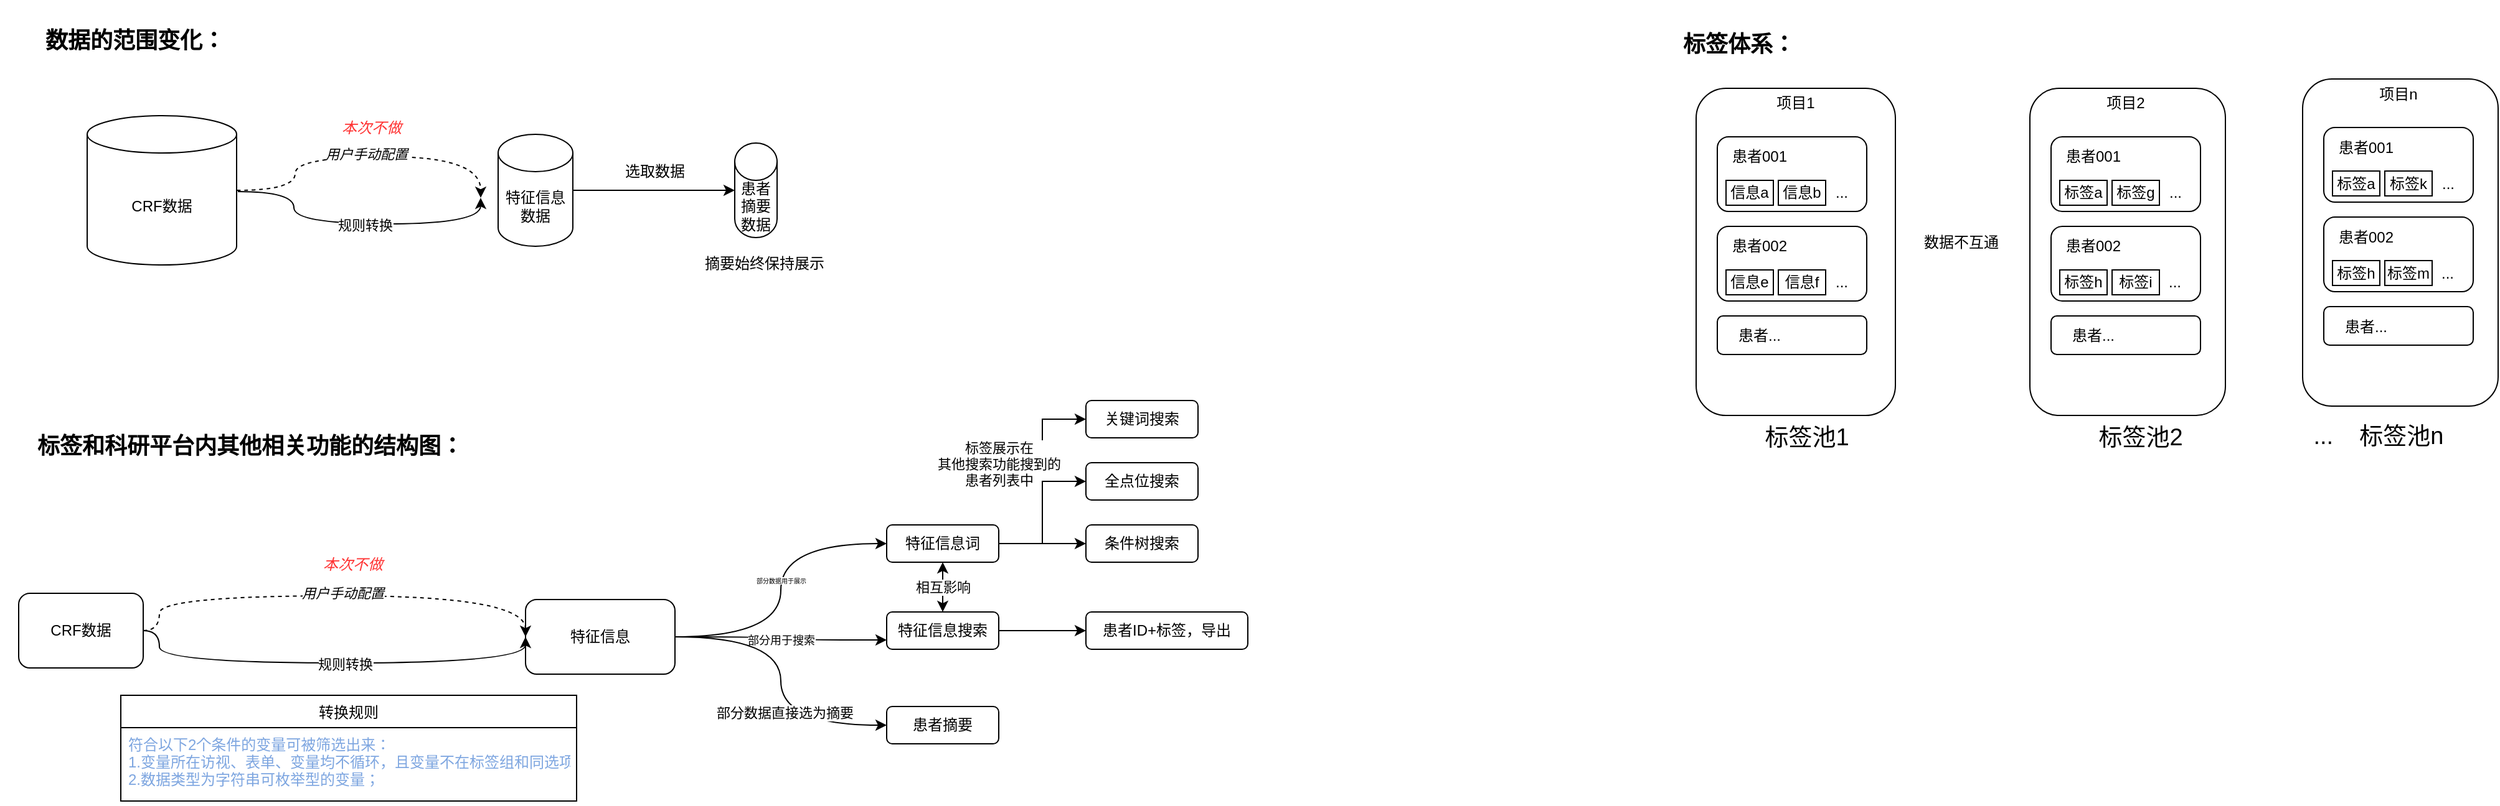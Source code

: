 <mxfile version="14.9.0" type="github">
  <diagram id="e9DhDae4qt_Jvad4-YHW" name="第 1 页">
    <mxGraphModel dx="1149" dy="2592" grid="0" gridSize="10" guides="1" tooltips="1" connect="1" arrows="1" fold="1" page="1" pageScale="1" pageWidth="1200" pageHeight="1920" math="0" shadow="0">
      <root>
        <mxCell id="0" />
        <mxCell id="1" parent="0" />
        <mxCell id="gbj-Aj7GcS96Cu6Ub37i-30" value="" style="rounded=1;whiteSpace=wrap;html=1;" parent="1" vertex="1">
          <mxGeometry x="1442" y="-1653" width="160" height="263" as="geometry" />
        </mxCell>
        <mxCell id="gbj-Aj7GcS96Cu6Ub37i-33" value="" style="rounded=1;whiteSpace=wrap;html=1;" parent="1" vertex="1">
          <mxGeometry x="1459" y="-1614" width="120" height="60" as="geometry" />
        </mxCell>
        <mxCell id="vF8Mc53fpWhSX6O-4FHy-10" value="摘要始终保持展示" style="text;html=1;align=center;verticalAlign=middle;whiteSpace=wrap;rounded=0;fontStyle=0" parent="1" vertex="1">
          <mxGeometry x="639" y="-1537" width="110" height="50" as="geometry" />
        </mxCell>
        <mxCell id="vF8Mc53fpWhSX6O-4FHy-37" style="edgeStyle=orthogonalEdgeStyle;rounded=0;orthogonalLoop=1;jettySize=auto;elbow=vertical;html=1;exitX=1;exitY=0.5;exitDx=0;exitDy=0;entryX=0;entryY=0.5;entryDx=0;entryDy=0;curved=1;" parent="1" source="vF8Mc53fpWhSX6O-4FHy-11" target="vF8Mc53fpWhSX6O-4FHy-26" edge="1">
          <mxGeometry relative="1" as="geometry" />
        </mxCell>
        <mxCell id="vF8Mc53fpWhSX6O-4FHy-63" value="部分数据用于展示" style="edgeLabel;html=1;align=center;verticalAlign=middle;resizable=0;points=[];fontSize=5;" parent="vF8Mc53fpWhSX6O-4FHy-37" vertex="1" connectable="0">
          <mxGeometry x="0.073" relative="1" as="geometry">
            <mxPoint as="offset" />
          </mxGeometry>
        </mxCell>
        <mxCell id="vF8Mc53fpWhSX6O-4FHy-38" style="edgeStyle=orthogonalEdgeStyle;curved=1;rounded=0;orthogonalLoop=1;jettySize=auto;html=1;exitX=1;exitY=0.5;exitDx=0;exitDy=0;entryX=0;entryY=0.75;entryDx=0;entryDy=0;" parent="1" source="vF8Mc53fpWhSX6O-4FHy-11" target="vF8Mc53fpWhSX6O-4FHy-27" edge="1">
          <mxGeometry relative="1" as="geometry" />
        </mxCell>
        <mxCell id="vF8Mc53fpWhSX6O-4FHy-64" value="&lt;font style=&quot;font-size: 9px&quot;&gt;部分用于搜索&lt;/font&gt;" style="edgeLabel;html=1;align=center;verticalAlign=middle;resizable=0;points=[];fontSize=5;" parent="vF8Mc53fpWhSX6O-4FHy-38" vertex="1" connectable="0">
          <mxGeometry x="0.015" relative="1" as="geometry">
            <mxPoint as="offset" />
          </mxGeometry>
        </mxCell>
        <mxCell id="vF8Mc53fpWhSX6O-4FHy-39" style="edgeStyle=orthogonalEdgeStyle;curved=1;rounded=0;orthogonalLoop=1;jettySize=auto;html=1;exitX=1;exitY=0.5;exitDx=0;exitDy=0;entryX=0;entryY=0.5;entryDx=0;entryDy=0;" parent="1" source="vF8Mc53fpWhSX6O-4FHy-11" target="vF8Mc53fpWhSX6O-4FHy-29" edge="1">
          <mxGeometry relative="1" as="geometry" />
        </mxCell>
        <mxCell id="vF8Mc53fpWhSX6O-4FHy-55" value="部分数据直接选为摘要" style="edgeLabel;html=1;align=center;verticalAlign=middle;resizable=0;points=[];fontStyle=0" parent="vF8Mc53fpWhSX6O-4FHy-39" vertex="1" connectable="0">
          <mxGeometry x="0.272" y="3" relative="1" as="geometry">
            <mxPoint y="-8" as="offset" />
          </mxGeometry>
        </mxCell>
        <mxCell id="vF8Mc53fpWhSX6O-4FHy-11" value="特征信息" style="rounded=1;whiteSpace=wrap;html=1;" parent="1" vertex="1">
          <mxGeometry x="502" y="-1242" width="120" height="60" as="geometry" />
        </mxCell>
        <mxCell id="gbj-Aj7GcS96Cu6Ub37i-98" style="edgeStyle=orthogonalEdgeStyle;curved=1;rounded=0;orthogonalLoop=1;jettySize=auto;html=1;exitX=1;exitY=0.5;exitDx=0;exitDy=0;exitPerimeter=0;entryX=0;entryY=0.5;entryDx=0;entryDy=0;entryPerimeter=0;fontSize=19;" parent="1" source="vF8Mc53fpWhSX6O-4FHy-12" target="vF8Mc53fpWhSX6O-4FHy-14" edge="1">
          <mxGeometry relative="1" as="geometry" />
        </mxCell>
        <mxCell id="vF8Mc53fpWhSX6O-4FHy-12" value="&lt;span&gt;特征信息数据&lt;/span&gt;" style="shape=cylinder3;whiteSpace=wrap;html=1;boundedLbl=1;backgroundOutline=1;size=15;" parent="1" vertex="1">
          <mxGeometry x="480" y="-1616" width="60" height="90" as="geometry" />
        </mxCell>
        <mxCell id="vF8Mc53fpWhSX6O-4FHy-13" value="CRF数据" style="shape=cylinder3;whiteSpace=wrap;html=1;boundedLbl=1;backgroundOutline=1;size=15;" parent="1" vertex="1">
          <mxGeometry x="150" y="-1631" width="120" height="120" as="geometry" />
        </mxCell>
        <mxCell id="vF8Mc53fpWhSX6O-4FHy-14" value="患者摘要数据" style="shape=cylinder3;whiteSpace=wrap;html=1;boundedLbl=1;backgroundOutline=1;size=15;" parent="1" vertex="1">
          <mxGeometry x="670" y="-1609" width="34" height="76" as="geometry" />
        </mxCell>
        <mxCell id="vF8Mc53fpWhSX6O-4FHy-24" style="edgeStyle=orthogonalEdgeStyle;rounded=0;orthogonalLoop=1;jettySize=auto;html=1;entryX=0;entryY=0.5;entryDx=0;entryDy=0;exitX=0;exitY=0.5;exitDx=0;exitDy=0;" parent="1" source="vF8Mc53fpWhSX6O-4FHy-11" target="vF8Mc53fpWhSX6O-4FHy-11" edge="1">
          <mxGeometry relative="1" as="geometry" />
        </mxCell>
        <mxCell id="gbj-Aj7GcS96Cu6Ub37i-1" style="edgeStyle=orthogonalEdgeStyle;curved=1;rounded=0;orthogonalLoop=1;jettySize=auto;html=1;exitX=1;exitY=0.5;exitDx=0;exitDy=0;entryX=0;entryY=0.5;entryDx=0;entryDy=0;dashed=1;" parent="1" source="vF8Mc53fpWhSX6O-4FHy-18" target="vF8Mc53fpWhSX6O-4FHy-11" edge="1">
          <mxGeometry relative="1" as="geometry">
            <Array as="points">
              <mxPoint x="208" y="-1245" />
              <mxPoint x="502" y="-1245" />
            </Array>
          </mxGeometry>
        </mxCell>
        <mxCell id="gbj-Aj7GcS96Cu6Ub37i-3" value="&lt;i&gt;用户手动配置&lt;/i&gt;" style="edgeLabel;html=1;align=center;verticalAlign=middle;resizable=0;points=[];" parent="gbj-Aj7GcS96Cu6Ub37i-1" vertex="1" connectable="0">
          <mxGeometry x="0.023" y="2" relative="1" as="geometry">
            <mxPoint as="offset" />
          </mxGeometry>
        </mxCell>
        <mxCell id="gbj-Aj7GcS96Cu6Ub37i-2" style="edgeStyle=orthogonalEdgeStyle;curved=1;rounded=0;orthogonalLoop=1;jettySize=auto;html=1;exitX=1;exitY=0.5;exitDx=0;exitDy=0;entryX=0;entryY=0.5;entryDx=0;entryDy=0;" parent="1" source="vF8Mc53fpWhSX6O-4FHy-18" target="vF8Mc53fpWhSX6O-4FHy-11" edge="1">
          <mxGeometry relative="1" as="geometry">
            <Array as="points">
              <mxPoint x="208" y="-1191" />
              <mxPoint x="502" y="-1191" />
            </Array>
          </mxGeometry>
        </mxCell>
        <mxCell id="gbj-Aj7GcS96Cu6Ub37i-4" value="规则转换" style="edgeLabel;html=1;align=center;verticalAlign=middle;resizable=0;points=[];" parent="gbj-Aj7GcS96Cu6Ub37i-2" vertex="1" connectable="0">
          <mxGeometry x="0.059" y="-1" relative="1" as="geometry">
            <mxPoint as="offset" />
          </mxGeometry>
        </mxCell>
        <mxCell id="vF8Mc53fpWhSX6O-4FHy-18" value="CRF数据" style="rounded=1;whiteSpace=wrap;html=1;" parent="1" vertex="1">
          <mxGeometry x="95" y="-1247" width="100" height="60" as="geometry" />
        </mxCell>
        <mxCell id="vF8Mc53fpWhSX6O-4FHy-51" style="edgeStyle=elbowEdgeStyle;rounded=0;orthogonalLoop=1;jettySize=auto;html=1;exitX=1;exitY=0.5;exitDx=0;exitDy=0;entryX=0;entryY=0.5;entryDx=0;entryDy=0;" parent="1" source="vF8Mc53fpWhSX6O-4FHy-26" target="vF8Mc53fpWhSX6O-4FHy-48" edge="1">
          <mxGeometry relative="1" as="geometry" />
        </mxCell>
        <mxCell id="vF8Mc53fpWhSX6O-4FHy-52" value="标签展示在&lt;br&gt;其他搜索功能搜到的&lt;br&gt;患者列表中" style="edgeLabel;html=1;align=center;verticalAlign=middle;resizable=0;points=[];" parent="vF8Mc53fpWhSX6O-4FHy-51" vertex="1" connectable="0">
          <mxGeometry x="0.126" relative="1" as="geometry">
            <mxPoint x="-35" y="-4" as="offset" />
          </mxGeometry>
        </mxCell>
        <mxCell id="vF8Mc53fpWhSX6O-4FHy-53" style="edgeStyle=elbowEdgeStyle;rounded=0;orthogonalLoop=1;jettySize=auto;html=1;exitX=1;exitY=0.5;exitDx=0;exitDy=0;" parent="1" source="vF8Mc53fpWhSX6O-4FHy-26" target="vF8Mc53fpWhSX6O-4FHy-49" edge="1">
          <mxGeometry relative="1" as="geometry" />
        </mxCell>
        <mxCell id="vF8Mc53fpWhSX6O-4FHy-54" style="edgeStyle=elbowEdgeStyle;rounded=0;orthogonalLoop=1;jettySize=auto;html=1;exitX=1;exitY=0.5;exitDx=0;exitDy=0;entryX=0;entryY=0.5;entryDx=0;entryDy=0;" parent="1" source="vF8Mc53fpWhSX6O-4FHy-26" target="vF8Mc53fpWhSX6O-4FHy-50" edge="1">
          <mxGeometry relative="1" as="geometry" />
        </mxCell>
        <mxCell id="vF8Mc53fpWhSX6O-4FHy-26" value="特征信息词" style="rounded=1;whiteSpace=wrap;html=1;" parent="1" vertex="1">
          <mxGeometry x="792" y="-1302" width="90" height="30" as="geometry" />
        </mxCell>
        <mxCell id="vF8Mc53fpWhSX6O-4FHy-33" style="edgeStyle=orthogonalEdgeStyle;rounded=0;orthogonalLoop=1;jettySize=auto;html=1;exitX=1;exitY=0.5;exitDx=0;exitDy=0;entryX=0;entryY=0.5;entryDx=0;entryDy=0;" parent="1" source="vF8Mc53fpWhSX6O-4FHy-27" target="vF8Mc53fpWhSX6O-4FHy-28" edge="1">
          <mxGeometry relative="1" as="geometry" />
        </mxCell>
        <mxCell id="vF8Mc53fpWhSX6O-4FHy-27" value="特征信息搜索" style="rounded=1;whiteSpace=wrap;html=1;" parent="1" vertex="1">
          <mxGeometry x="792" y="-1232" width="90" height="30" as="geometry" />
        </mxCell>
        <mxCell id="vF8Mc53fpWhSX6O-4FHy-28" value="患者ID+标签，导出" style="rounded=1;whiteSpace=wrap;html=1;" parent="1" vertex="1">
          <mxGeometry x="952" y="-1232" width="130" height="30" as="geometry" />
        </mxCell>
        <mxCell id="vF8Mc53fpWhSX6O-4FHy-29" value="患者摘要" style="rounded=1;whiteSpace=wrap;html=1;" parent="1" vertex="1">
          <mxGeometry x="792" y="-1156" width="90" height="30" as="geometry" />
        </mxCell>
        <mxCell id="vF8Mc53fpWhSX6O-4FHy-35" value="相互影响" style="endArrow=classic;startArrow=classic;html=1;entryX=0.5;entryY=1;entryDx=0;entryDy=0;exitX=0.5;exitY=0;exitDx=0;exitDy=0;" parent="1" source="vF8Mc53fpWhSX6O-4FHy-27" target="vF8Mc53fpWhSX6O-4FHy-26" edge="1">
          <mxGeometry width="50" height="50" relative="1" as="geometry">
            <mxPoint x="837" y="-1242" as="sourcePoint" />
            <mxPoint x="742" y="-1302" as="targetPoint" />
          </mxGeometry>
        </mxCell>
        <mxCell id="vF8Mc53fpWhSX6O-4FHy-42" value="转换规则" style="swimlane;fontStyle=0;childLayout=stackLayout;horizontal=1;startSize=26;horizontalStack=0;resizeParent=1;resizeParentMax=0;resizeLast=0;collapsible=1;marginBottom=0;" parent="1" vertex="1">
          <mxGeometry x="177" y="-1165" width="366" height="85" as="geometry">
            <mxRectangle x="360" y="-104" width="80" height="26" as="alternateBounds" />
          </mxGeometry>
        </mxCell>
        <mxCell id="vF8Mc53fpWhSX6O-4FHy-43" value="符合以下2个条件的变量可被筛选出来：&#xa;1.变量所在访视、表单、变量均不循环，且变量不在标签组和同选项组；&#xa;2.数据类型为字符串可枚举型的变量；&#xa;" style="text;align=left;verticalAlign=top;spacingLeft=4;spacingRight=4;overflow=hidden;rotatable=0;points=[[0,0.5],[1,0.5]];portConstraint=eastwest;fontColor=#7EA6E0;" parent="vF8Mc53fpWhSX6O-4FHy-42" vertex="1">
          <mxGeometry y="26" width="366" height="59" as="geometry" />
        </mxCell>
        <mxCell id="vF8Mc53fpWhSX6O-4FHy-48" value="关键词搜索" style="rounded=1;whiteSpace=wrap;html=1;" parent="1" vertex="1">
          <mxGeometry x="952" y="-1402" width="90" height="30" as="geometry" />
        </mxCell>
        <mxCell id="vF8Mc53fpWhSX6O-4FHy-49" value="全点位搜索" style="rounded=1;whiteSpace=wrap;html=1;" parent="1" vertex="1">
          <mxGeometry x="952" y="-1352" width="90" height="30" as="geometry" />
        </mxCell>
        <mxCell id="vF8Mc53fpWhSX6O-4FHy-50" value="条件树搜索" style="rounded=1;whiteSpace=wrap;html=1;" parent="1" vertex="1">
          <mxGeometry x="952" y="-1302" width="90" height="30" as="geometry" />
        </mxCell>
        <mxCell id="vF8Mc53fpWhSX6O-4FHy-57" value="&lt;h1&gt;&lt;font style=&quot;font-size: 18px&quot;&gt;数据的范围变化：&lt;/font&gt;&lt;/h1&gt;" style="text;html=1;strokeColor=none;fillColor=none;align=center;verticalAlign=middle;whiteSpace=wrap;rounded=0;" parent="1" vertex="1">
          <mxGeometry x="80" y="-1703" width="217" height="20" as="geometry" />
        </mxCell>
        <mxCell id="vF8Mc53fpWhSX6O-4FHy-58" value="&lt;h1&gt;&lt;font style=&quot;font-size: 18px&quot;&gt;标签和科研平台内其他相关功能的结构图：&lt;/font&gt;&lt;/h1&gt;" style="text;html=1;strokeColor=none;fillColor=none;align=center;verticalAlign=middle;whiteSpace=wrap;rounded=0;" parent="1" vertex="1">
          <mxGeometry x="86" y="-1377" width="390" height="20" as="geometry" />
        </mxCell>
        <mxCell id="gbj-Aj7GcS96Cu6Ub37i-7" style="edgeStyle=orthogonalEdgeStyle;curved=1;rounded=0;orthogonalLoop=1;jettySize=auto;html=1;exitX=1;exitY=0.5;exitDx=0;exitDy=0;entryX=0;entryY=0.5;entryDx=0;entryDy=0;dashed=1;exitPerimeter=0;" parent="1" source="vF8Mc53fpWhSX6O-4FHy-13" edge="1">
          <mxGeometry relative="1" as="geometry">
            <mxPoint x="159" y="-1569.94" as="sourcePoint" />
            <mxPoint x="466" y="-1564.94" as="targetPoint" />
            <Array as="points">
              <mxPoint x="317" y="-1571" />
              <mxPoint x="317" y="-1598" />
              <mxPoint x="466" y="-1598" />
            </Array>
          </mxGeometry>
        </mxCell>
        <mxCell id="gbj-Aj7GcS96Cu6Ub37i-8" value="用户手动配置" style="edgeLabel;html=1;align=center;verticalAlign=middle;resizable=0;points=[];fontStyle=2" parent="gbj-Aj7GcS96Cu6Ub37i-7" vertex="1" connectable="0">
          <mxGeometry x="0.023" y="2" relative="1" as="geometry">
            <mxPoint as="offset" />
          </mxGeometry>
        </mxCell>
        <mxCell id="gbj-Aj7GcS96Cu6Ub37i-9" style="edgeStyle=orthogonalEdgeStyle;curved=1;rounded=0;orthogonalLoop=1;jettySize=auto;html=1;entryX=0;entryY=0.5;entryDx=0;entryDy=0;" parent="1" edge="1">
          <mxGeometry relative="1" as="geometry">
            <mxPoint x="271" y="-1570" as="sourcePoint" />
            <mxPoint x="466" y="-1564.94" as="targetPoint" />
            <Array as="points">
              <mxPoint x="316" y="-1570" />
              <mxPoint x="316" y="-1544" />
              <mxPoint x="466" y="-1544" />
            </Array>
          </mxGeometry>
        </mxCell>
        <mxCell id="gbj-Aj7GcS96Cu6Ub37i-10" value="规则转换" style="edgeLabel;html=1;align=center;verticalAlign=middle;resizable=0;points=[];" parent="gbj-Aj7GcS96Cu6Ub37i-9" vertex="1" connectable="0">
          <mxGeometry x="0.059" y="-1" relative="1" as="geometry">
            <mxPoint as="offset" />
          </mxGeometry>
        </mxCell>
        <mxCell id="gbj-Aj7GcS96Cu6Ub37i-11" value="&lt;font color=&quot;#ff3333&quot;&gt;&lt;i&gt;本次不做&lt;/i&gt;&lt;/font&gt;" style="text;html=1;strokeColor=none;fillColor=none;align=center;verticalAlign=middle;whiteSpace=wrap;rounded=0;" parent="1" vertex="1">
          <mxGeometry x="318" y="-1280" width="91" height="20" as="geometry" />
        </mxCell>
        <mxCell id="gbj-Aj7GcS96Cu6Ub37i-15" value="&lt;font color=&quot;#ff3333&quot;&gt;&lt;i&gt;本次不做&lt;/i&gt;&lt;/font&gt;" style="text;html=1;strokeColor=none;fillColor=none;align=center;verticalAlign=middle;whiteSpace=wrap;rounded=0;" parent="1" vertex="1">
          <mxGeometry x="333" y="-1631" width="91" height="20" as="geometry" />
        </mxCell>
        <mxCell id="gbj-Aj7GcS96Cu6Ub37i-31" value="项目1" style="text;html=1;strokeColor=none;fillColor=none;align=center;verticalAlign=middle;whiteSpace=wrap;rounded=0;" parent="1" vertex="1">
          <mxGeometry x="1502" y="-1651" width="40" height="20" as="geometry" />
        </mxCell>
        <mxCell id="gbj-Aj7GcS96Cu6Ub37i-26" value="信息b" style="rounded=0;whiteSpace=wrap;html=1;" parent="1" vertex="1">
          <mxGeometry x="1508" y="-1579" width="38" height="20" as="geometry" />
        </mxCell>
        <mxCell id="gbj-Aj7GcS96Cu6Ub37i-25" value="信息a" style="rounded=0;whiteSpace=wrap;html=1;" parent="1" vertex="1">
          <mxGeometry x="1466" y="-1579" width="38" height="20" as="geometry" />
        </mxCell>
        <mxCell id="gbj-Aj7GcS96Cu6Ub37i-34" value="患者001" style="text;html=1;strokeColor=none;fillColor=none;align=center;verticalAlign=middle;whiteSpace=wrap;rounded=0;" parent="1" vertex="1">
          <mxGeometry x="1465" y="-1608" width="56" height="20" as="geometry" />
        </mxCell>
        <mxCell id="gbj-Aj7GcS96Cu6Ub37i-35" value="..." style="text;html=1;strokeColor=none;fillColor=none;align=center;verticalAlign=middle;whiteSpace=wrap;rounded=0;" parent="1" vertex="1">
          <mxGeometry x="1539" y="-1579" width="40" height="20" as="geometry" />
        </mxCell>
        <mxCell id="gbj-Aj7GcS96Cu6Ub37i-36" value="" style="rounded=1;whiteSpace=wrap;html=1;" parent="1" vertex="1">
          <mxGeometry x="1459" y="-1542" width="120" height="60" as="geometry" />
        </mxCell>
        <mxCell id="gbj-Aj7GcS96Cu6Ub37i-37" value="信息f" style="rounded=0;whiteSpace=wrap;html=1;" parent="1" vertex="1">
          <mxGeometry x="1508" y="-1507" width="38" height="20" as="geometry" />
        </mxCell>
        <mxCell id="gbj-Aj7GcS96Cu6Ub37i-38" value="信息e" style="rounded=0;whiteSpace=wrap;html=1;" parent="1" vertex="1">
          <mxGeometry x="1466" y="-1507" width="38" height="20" as="geometry" />
        </mxCell>
        <mxCell id="gbj-Aj7GcS96Cu6Ub37i-39" value="患者002" style="text;html=1;strokeColor=none;fillColor=none;align=center;verticalAlign=middle;whiteSpace=wrap;rounded=0;" parent="1" vertex="1">
          <mxGeometry x="1465" y="-1536" width="56" height="20" as="geometry" />
        </mxCell>
        <mxCell id="gbj-Aj7GcS96Cu6Ub37i-40" value="..." style="text;html=1;strokeColor=none;fillColor=none;align=center;verticalAlign=middle;whiteSpace=wrap;rounded=0;" parent="1" vertex="1">
          <mxGeometry x="1539" y="-1507" width="40" height="20" as="geometry" />
        </mxCell>
        <mxCell id="gbj-Aj7GcS96Cu6Ub37i-41" value="" style="rounded=1;whiteSpace=wrap;html=1;" parent="1" vertex="1">
          <mxGeometry x="1459" y="-1470" width="120" height="31" as="geometry" />
        </mxCell>
        <mxCell id="gbj-Aj7GcS96Cu6Ub37i-44" value="患者..." style="text;html=1;strokeColor=none;fillColor=none;align=center;verticalAlign=middle;whiteSpace=wrap;rounded=0;" parent="1" vertex="1">
          <mxGeometry x="1465" y="-1464" width="56" height="20" as="geometry" />
        </mxCell>
        <mxCell id="gbj-Aj7GcS96Cu6Ub37i-46" value="标签池1" style="text;html=1;strokeColor=none;fillColor=none;align=center;verticalAlign=middle;whiteSpace=wrap;rounded=0;fontSize=19;" parent="1" vertex="1">
          <mxGeometry x="1488" y="-1381" width="86" height="17" as="geometry" />
        </mxCell>
        <mxCell id="gbj-Aj7GcS96Cu6Ub37i-48" value="" style="rounded=1;whiteSpace=wrap;html=1;" parent="1" vertex="1">
          <mxGeometry x="1710" y="-1653" width="157" height="263" as="geometry" />
        </mxCell>
        <mxCell id="gbj-Aj7GcS96Cu6Ub37i-49" value="" style="rounded=1;whiteSpace=wrap;html=1;" parent="1" vertex="1">
          <mxGeometry x="1727" y="-1614" width="120" height="60" as="geometry" />
        </mxCell>
        <mxCell id="gbj-Aj7GcS96Cu6Ub37i-50" value="项目2" style="text;html=1;strokeColor=none;fillColor=none;align=center;verticalAlign=middle;whiteSpace=wrap;rounded=0;" parent="1" vertex="1">
          <mxGeometry x="1767" y="-1651" width="40" height="20" as="geometry" />
        </mxCell>
        <mxCell id="gbj-Aj7GcS96Cu6Ub37i-51" value="标签g" style="rounded=0;whiteSpace=wrap;html=1;" parent="1" vertex="1">
          <mxGeometry x="1776" y="-1579" width="38" height="20" as="geometry" />
        </mxCell>
        <mxCell id="gbj-Aj7GcS96Cu6Ub37i-52" value="标签a" style="rounded=0;whiteSpace=wrap;html=1;" parent="1" vertex="1">
          <mxGeometry x="1734" y="-1579" width="38" height="20" as="geometry" />
        </mxCell>
        <mxCell id="gbj-Aj7GcS96Cu6Ub37i-53" value="患者001" style="text;html=1;strokeColor=none;fillColor=none;align=center;verticalAlign=middle;whiteSpace=wrap;rounded=0;" parent="1" vertex="1">
          <mxGeometry x="1733" y="-1608" width="56" height="20" as="geometry" />
        </mxCell>
        <mxCell id="gbj-Aj7GcS96Cu6Ub37i-54" value="..." style="text;html=1;strokeColor=none;fillColor=none;align=center;verticalAlign=middle;whiteSpace=wrap;rounded=0;" parent="1" vertex="1">
          <mxGeometry x="1807" y="-1579" width="40" height="20" as="geometry" />
        </mxCell>
        <mxCell id="gbj-Aj7GcS96Cu6Ub37i-55" value="" style="rounded=1;whiteSpace=wrap;html=1;" parent="1" vertex="1">
          <mxGeometry x="1727" y="-1542" width="120" height="60" as="geometry" />
        </mxCell>
        <mxCell id="gbj-Aj7GcS96Cu6Ub37i-56" value="标签i" style="rounded=0;whiteSpace=wrap;html=1;" parent="1" vertex="1">
          <mxGeometry x="1776" y="-1507" width="38" height="20" as="geometry" />
        </mxCell>
        <mxCell id="gbj-Aj7GcS96Cu6Ub37i-57" value="标签h" style="rounded=0;whiteSpace=wrap;html=1;" parent="1" vertex="1">
          <mxGeometry x="1734" y="-1507" width="38" height="20" as="geometry" />
        </mxCell>
        <mxCell id="gbj-Aj7GcS96Cu6Ub37i-58" value="患者002" style="text;html=1;strokeColor=none;fillColor=none;align=center;verticalAlign=middle;whiteSpace=wrap;rounded=0;" parent="1" vertex="1">
          <mxGeometry x="1733" y="-1536" width="56" height="20" as="geometry" />
        </mxCell>
        <mxCell id="gbj-Aj7GcS96Cu6Ub37i-59" value="..." style="text;html=1;strokeColor=none;fillColor=none;align=center;verticalAlign=middle;whiteSpace=wrap;rounded=0;" parent="1" vertex="1">
          <mxGeometry x="1806" y="-1507" width="41" height="20" as="geometry" />
        </mxCell>
        <mxCell id="gbj-Aj7GcS96Cu6Ub37i-60" value="" style="rounded=1;whiteSpace=wrap;html=1;" parent="1" vertex="1">
          <mxGeometry x="1727" y="-1470" width="120" height="31" as="geometry" />
        </mxCell>
        <mxCell id="gbj-Aj7GcS96Cu6Ub37i-61" value="患者..." style="text;html=1;strokeColor=none;fillColor=none;align=center;verticalAlign=middle;whiteSpace=wrap;rounded=0;" parent="1" vertex="1">
          <mxGeometry x="1733" y="-1464" width="56" height="20" as="geometry" />
        </mxCell>
        <mxCell id="gbj-Aj7GcS96Cu6Ub37i-62" value="标签池2" style="text;html=1;strokeColor=none;fillColor=none;align=center;verticalAlign=middle;whiteSpace=wrap;rounded=0;fontSize=19;" parent="1" vertex="1">
          <mxGeometry x="1756" y="-1381" width="86" height="17" as="geometry" />
        </mxCell>
        <mxCell id="gbj-Aj7GcS96Cu6Ub37i-77" value="...&amp;nbsp; &amp;nbsp; 标签池n" style="text;html=1;strokeColor=none;fillColor=none;align=center;verticalAlign=middle;whiteSpace=wrap;rounded=0;fontSize=19;" parent="1" vertex="1">
          <mxGeometry x="1912" y="-1381" width="156" height="16" as="geometry" />
        </mxCell>
        <mxCell id="gbj-Aj7GcS96Cu6Ub37i-79" value="数据不互通" style="text;html=1;strokeColor=none;fillColor=none;align=center;verticalAlign=middle;whiteSpace=wrap;rounded=0;" parent="1" vertex="1">
          <mxGeometry x="1618" y="-1534" width="74" height="10" as="geometry" />
        </mxCell>
        <mxCell id="gbj-Aj7GcS96Cu6Ub37i-80" value="&lt;h1&gt;&lt;font style=&quot;font-size: 18px&quot;&gt;标签体系：&lt;/font&gt;&lt;/h1&gt;" style="text;html=1;strokeColor=none;fillColor=none;align=center;verticalAlign=middle;whiteSpace=wrap;rounded=0;" parent="1" vertex="1">
          <mxGeometry x="1368" y="-1700" width="217" height="20" as="geometry" />
        </mxCell>
        <mxCell id="gbj-Aj7GcS96Cu6Ub37i-81" value="" style="rounded=1;whiteSpace=wrap;html=1;" parent="1" vertex="1">
          <mxGeometry x="1929" y="-1660.5" width="157" height="263" as="geometry" />
        </mxCell>
        <mxCell id="gbj-Aj7GcS96Cu6Ub37i-82" value="" style="rounded=1;whiteSpace=wrap;html=1;" parent="1" vertex="1">
          <mxGeometry x="1946" y="-1621.5" width="120" height="60" as="geometry" />
        </mxCell>
        <mxCell id="gbj-Aj7GcS96Cu6Ub37i-83" value="项目n" style="text;html=1;strokeColor=none;fillColor=none;align=center;verticalAlign=middle;whiteSpace=wrap;rounded=0;" parent="1" vertex="1">
          <mxGeometry x="1986" y="-1658.5" width="40" height="20" as="geometry" />
        </mxCell>
        <mxCell id="gbj-Aj7GcS96Cu6Ub37i-84" value="标签k" style="rounded=0;whiteSpace=wrap;html=1;" parent="1" vertex="1">
          <mxGeometry x="1995" y="-1586.5" width="38" height="20" as="geometry" />
        </mxCell>
        <mxCell id="gbj-Aj7GcS96Cu6Ub37i-85" value="标签a" style="rounded=0;whiteSpace=wrap;html=1;" parent="1" vertex="1">
          <mxGeometry x="1953" y="-1586.5" width="38" height="20" as="geometry" />
        </mxCell>
        <mxCell id="gbj-Aj7GcS96Cu6Ub37i-86" value="患者001" style="text;html=1;strokeColor=none;fillColor=none;align=center;verticalAlign=middle;whiteSpace=wrap;rounded=0;" parent="1" vertex="1">
          <mxGeometry x="1952" y="-1615.5" width="56" height="20" as="geometry" />
        </mxCell>
        <mxCell id="gbj-Aj7GcS96Cu6Ub37i-87" value="..." style="text;html=1;strokeColor=none;fillColor=none;align=center;verticalAlign=middle;whiteSpace=wrap;rounded=0;" parent="1" vertex="1">
          <mxGeometry x="2026" y="-1586.5" width="40" height="20" as="geometry" />
        </mxCell>
        <mxCell id="gbj-Aj7GcS96Cu6Ub37i-88" value="" style="rounded=1;whiteSpace=wrap;html=1;" parent="1" vertex="1">
          <mxGeometry x="1946" y="-1549.5" width="120" height="60" as="geometry" />
        </mxCell>
        <mxCell id="gbj-Aj7GcS96Cu6Ub37i-89" value="标签m" style="rounded=0;whiteSpace=wrap;html=1;" parent="1" vertex="1">
          <mxGeometry x="1995" y="-1514.5" width="38" height="20" as="geometry" />
        </mxCell>
        <mxCell id="gbj-Aj7GcS96Cu6Ub37i-90" value="标签h" style="rounded=0;whiteSpace=wrap;html=1;" parent="1" vertex="1">
          <mxGeometry x="1953" y="-1514.5" width="38" height="20" as="geometry" />
        </mxCell>
        <mxCell id="gbj-Aj7GcS96Cu6Ub37i-91" value="患者002" style="text;html=1;strokeColor=none;fillColor=none;align=center;verticalAlign=middle;whiteSpace=wrap;rounded=0;" parent="1" vertex="1">
          <mxGeometry x="1952" y="-1543.5" width="56" height="20" as="geometry" />
        </mxCell>
        <mxCell id="gbj-Aj7GcS96Cu6Ub37i-92" value="..." style="text;html=1;strokeColor=none;fillColor=none;align=center;verticalAlign=middle;whiteSpace=wrap;rounded=0;" parent="1" vertex="1">
          <mxGeometry x="2025" y="-1514.5" width="41" height="20" as="geometry" />
        </mxCell>
        <mxCell id="gbj-Aj7GcS96Cu6Ub37i-93" value="" style="rounded=1;whiteSpace=wrap;html=1;" parent="1" vertex="1">
          <mxGeometry x="1946" y="-1477.5" width="120" height="31" as="geometry" />
        </mxCell>
        <mxCell id="gbj-Aj7GcS96Cu6Ub37i-94" value="患者..." style="text;html=1;strokeColor=none;fillColor=none;align=center;verticalAlign=middle;whiteSpace=wrap;rounded=0;" parent="1" vertex="1">
          <mxGeometry x="1952" y="-1471.5" width="56" height="20" as="geometry" />
        </mxCell>
        <mxCell id="gbj-Aj7GcS96Cu6Ub37i-99" value="选取数据" style="text;html=1;align=center;verticalAlign=middle;whiteSpace=wrap;rounded=0;fontStyle=0" parent="1" vertex="1">
          <mxGeometry x="551" y="-1611" width="110" height="50" as="geometry" />
        </mxCell>
      </root>
    </mxGraphModel>
  </diagram>
</mxfile>
